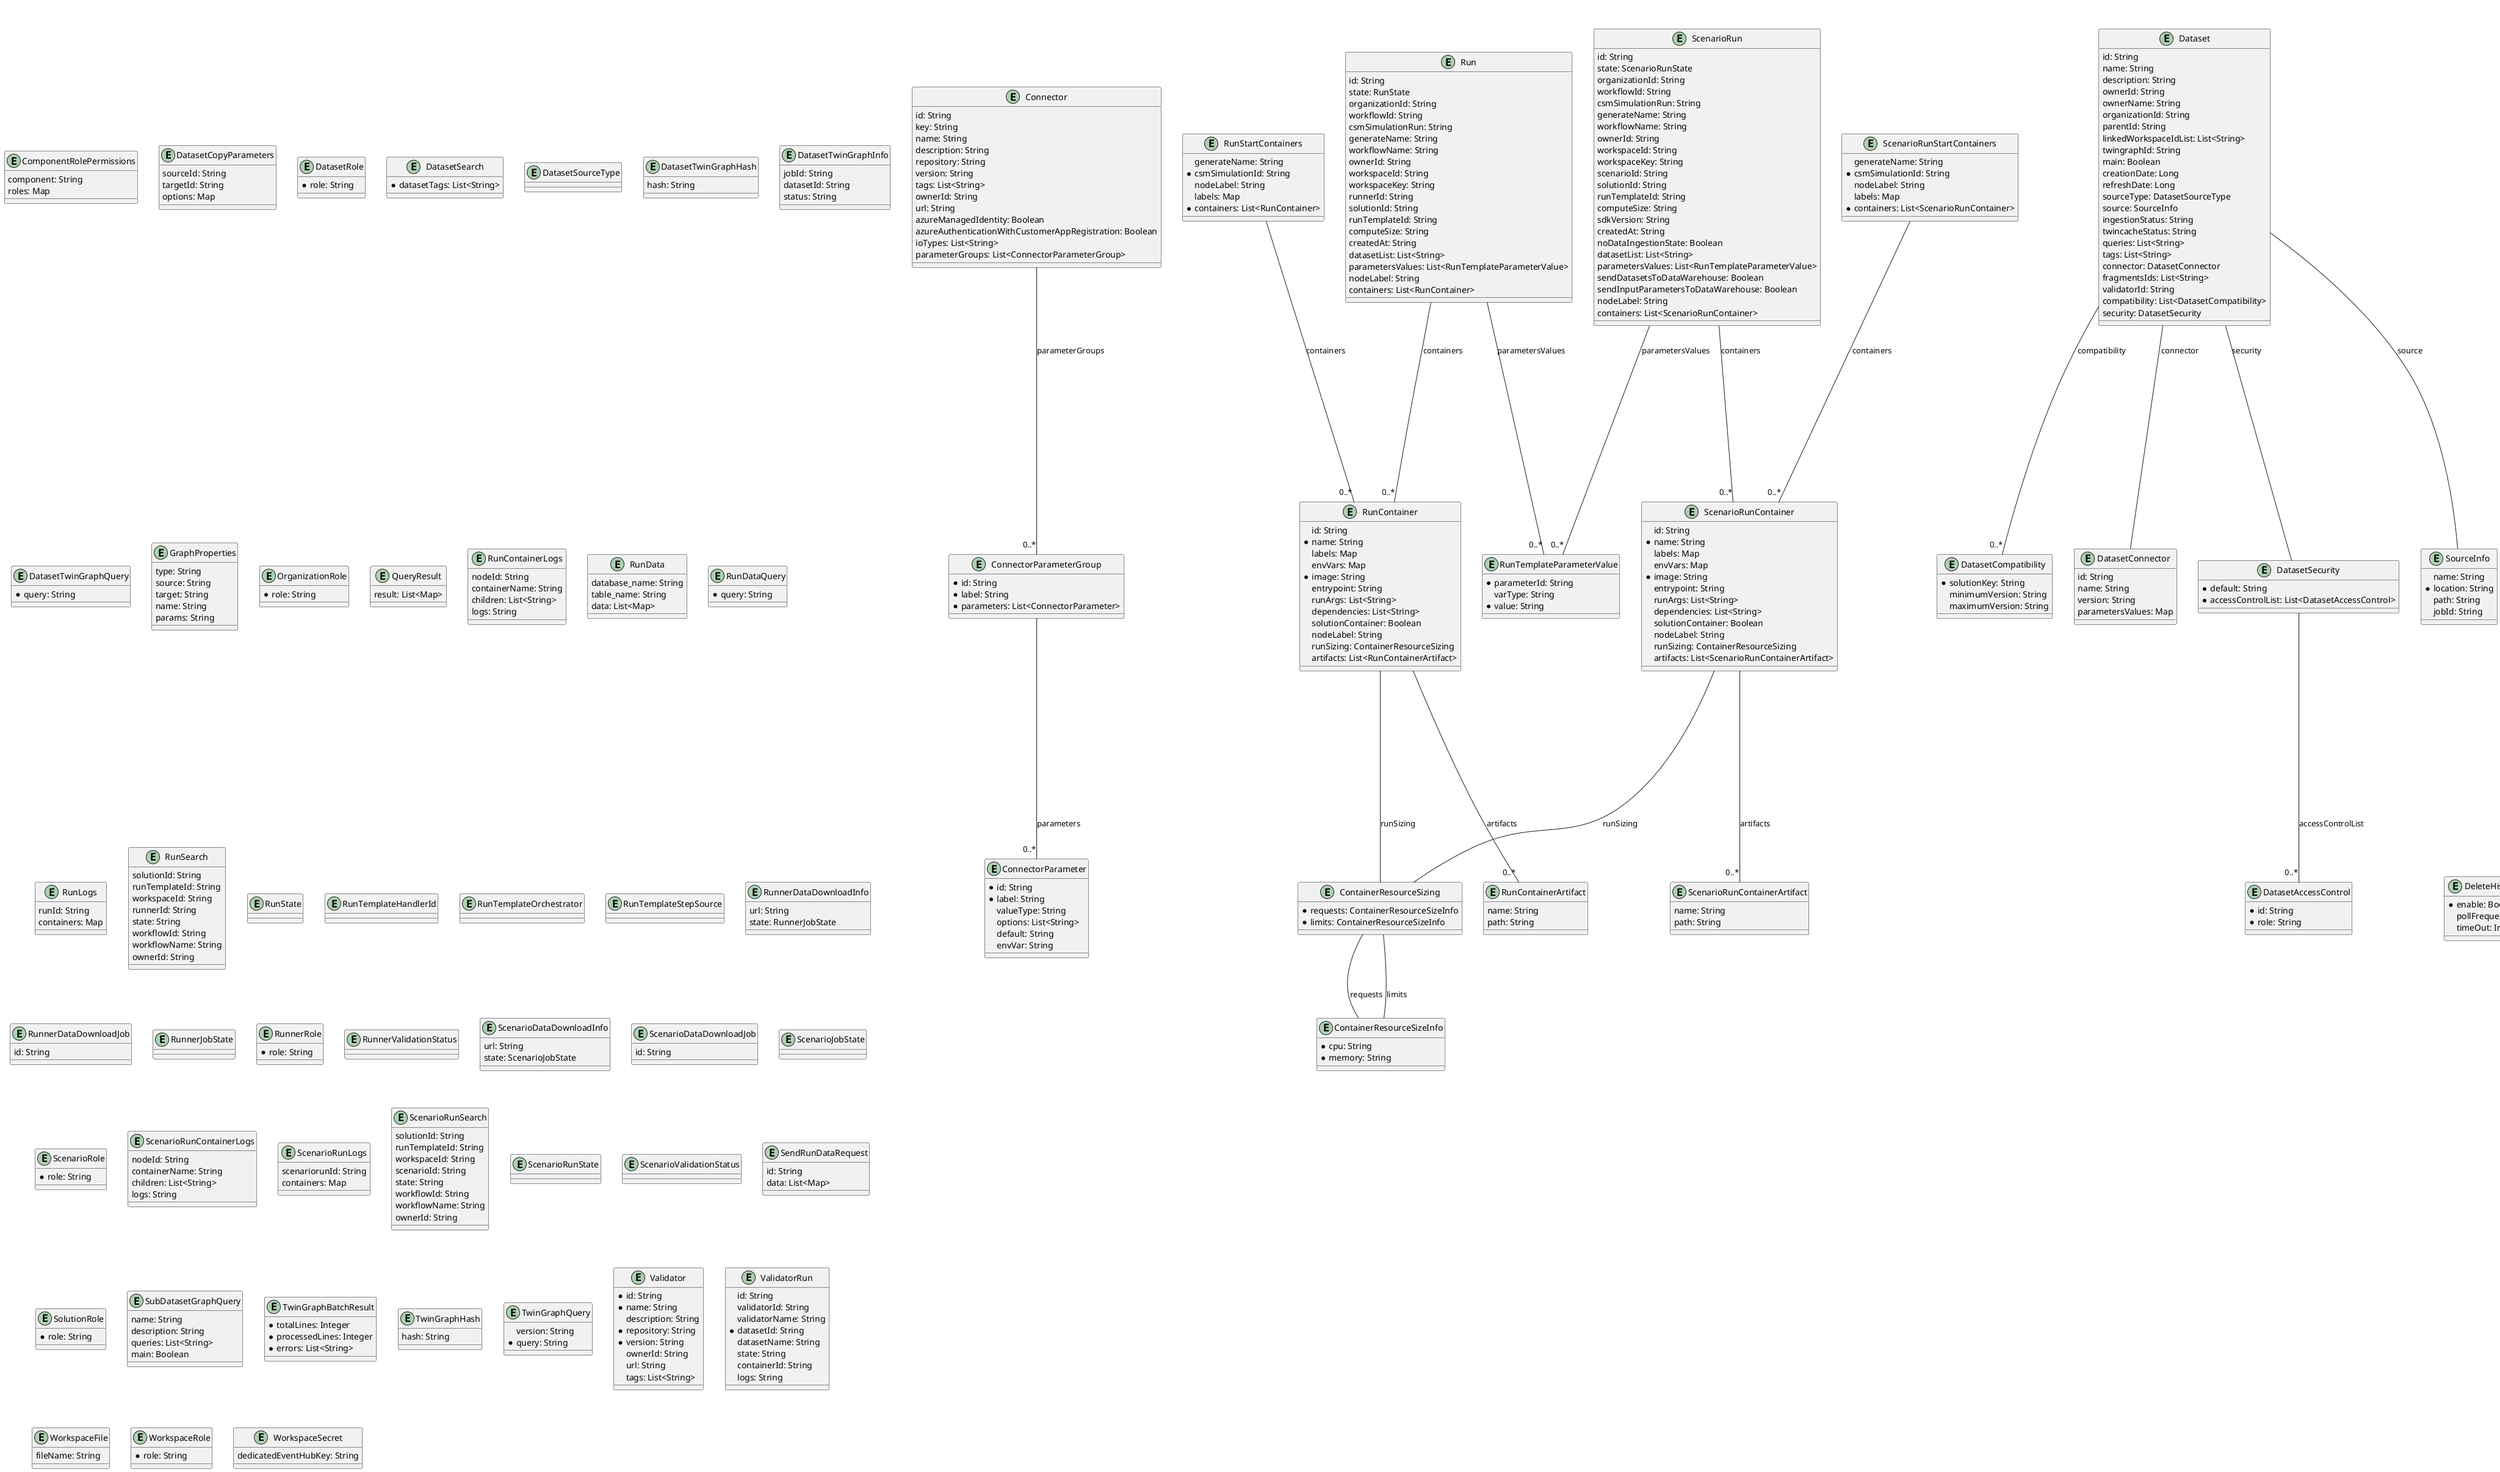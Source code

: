 @startuml

title Cosmo Tech Platform API Schemas Diagram

entity ComponentRolePermissions {
    component: String
    roles: Map
}

entity Connector {
    id: String
    key: String
    name: String
    description: String
    repository: String
    version: String
    tags: List<String>
    ownerId: String
    url: String
    azureManagedIdentity: Boolean
    azureAuthenticationWithCustomerAppRegistration: Boolean
    ioTypes: List<String>
    parameterGroups: List<ConnectorParameterGroup>
}

entity ConnectorParameter {
    * id: String
    * label: String
    valueType: String
    options: List<String>
    default: String
    envVar: String
}

entity ConnectorParameterGroup {
    * id: String
    * label: String
    * parameters: List<ConnectorParameter>
}

entity ContainerResourceSizeInfo {
    * cpu: String
    * memory: String
}

entity ContainerResourceSizing {
    * requests: ContainerResourceSizeInfo
    * limits: ContainerResourceSizeInfo
}

entity Dataset {
    id: String
    name: String
    description: String
    ownerId: String
    ownerName: String
    organizationId: String
    parentId: String
    linkedWorkspaceIdList: List<String>
    twingraphId: String
    main: Boolean
    creationDate: Long
    refreshDate: Long
    sourceType: DatasetSourceType
    source: SourceInfo
    ingestionStatus: String
    twincacheStatus: String
    queries: List<String>
    tags: List<String>
    connector: DatasetConnector
    fragmentsIds: List<String>
    validatorId: String
    compatibility: List<DatasetCompatibility>
    security: DatasetSecurity
}

entity DatasetAccessControl {
    * id: String
    * role: String
}

entity DatasetCompatibility {
    * solutionKey: String
    minimumVersion: String
    maximumVersion: String
}

entity DatasetConnector {
    id: String
    name: String
    version: String
    parametersValues: Map
}

entity DatasetCopyParameters {
    sourceId: String
    targetId: String
    options: Map
}

entity DatasetRole {
    * role: String
}

entity DatasetSearch {
    * datasetTags: List<String>
}

entity DatasetSecurity {
    * default: String
    * accessControlList: List<DatasetAccessControl>
}

entity DatasetSourceType {
}

entity DatasetTwinGraphHash {
    hash: String
}

entity DatasetTwinGraphInfo {
    jobId: String
    datasetId: String
    status: String
}

entity DatasetTwinGraphQuery {
    * query: String
}

entity DeleteHistoricalData {
    * enable: Boolean
    pollFrequency: Integer
    timeOut: Integer
}

entity FileUploadMetadata {
    name: String
    size: Integer
}

entity FileUploadValidation {
    nodes: List<FileUploadMetadata>
    edges: List<FileUploadMetadata>
}

entity GraphProperties {
    type: String
    source: String
    target: String
    name: String
    params: String
}

entity Organization {
    id: String
    name: String
    ownerId: String
    services: OrganizationServices
    security: OrganizationSecurity
}

entity OrganizationAccessControl {
    * id: String
    * role: String
}

entity OrganizationRole {
    * role: String
}

entity OrganizationSecurity {
    * default: String
    * accessControlList: List<OrganizationAccessControl>
}

entity OrganizationService {
    cloudService: String
    baseUri: String
    platformService: String
    resourceUri: String
    credentials: Map
}

entity OrganizationServices {
    tenantCredentials: Map
    storage: OrganizationService
    solutionsContainerRegistry: OrganizationService
}

entity QueryResult {
    result: List<Map>
}

entity ResourceSizeInfo {
    * cpu: String
    * memory: String
}

entity Run {
    id: String
    state: RunState
    organizationId: String
    workflowId: String
    csmSimulationRun: String
    generateName: String
    workflowName: String
    ownerId: String
    workspaceId: String
    workspaceKey: String
    runnerId: String
    solutionId: String
    runTemplateId: String
    computeSize: String
    createdAt: String
    datasetList: List<String>
    parametersValues: List<RunTemplateParameterValue>
    nodeLabel: String
    containers: List<RunContainer>
}

entity RunContainer {
    id: String
    * name: String
    labels: Map
    envVars: Map
    * image: String
    entrypoint: String
    runArgs: List<String>
    dependencies: List<String>
    solutionContainer: Boolean
    nodeLabel: String
    runSizing: ContainerResourceSizing
    artifacts: List<RunContainerArtifact>
}

entity RunContainerArtifact {
    name: String
    path: String
}

entity RunContainerLogs {
    nodeId: String
    containerName: String
    children: List<String>
    logs: String
}

entity RunData {
    database_name: String
    table_name: String
    data: List<Map>
}

entity RunDataQuery {
    * query: String
}

entity RunLogs {
    runId: String
    containers: Map
}

entity RunResourceRequested {
    cpu: Long
    memory: Long
}

entity RunSearch {
    solutionId: String
    runTemplateId: String
    workspaceId: String
    runnerId: String
    state: String
    workflowId: String
    workflowName: String
    ownerId: String
}

entity RunStartContainers {
    generateName: String
    * csmSimulationId: String
    nodeLabel: String
    labels: Map
    * containers: List<RunContainer>
}

entity RunState {
}

entity RunStatus {
    id: String
    organizationId: String
    workspaceId: String
    runnerId: String
    workflowId: String
    workflowName: String
    startTime: String
    endTime: String
    phase: String
    progress: String
    message: String
    estimatedDuration: Integer
    nodes: List<RunStatusNode>
    state: RunState
}

entity RunStatusNode {
    id: String
    name: String
    containerName: String
    outboundNodes: List<String>
    resourcesDuration: RunResourceRequested
    estimatedDuration: Integer
    hostNodeName: String
    message: String
    phase: String
    progress: String
    startTime: String
    endTime: String
}

entity RunTemplate {
    * id: String
    name: String
    labels: Map
    description: String
    csmSimulation: String
    tags: List<String>
    computeSize: String
    runSizing: RunTemplateResourceSizing
    noDataIngestionState: Boolean
    fetchDatasets: Boolean
    scenarioDataDownloadTransform: Boolean
    fetchScenarioParameters: Boolean
    applyParameters: Boolean
    validateData: Boolean
    sendDatasetsToDataWarehouse: Boolean
    sendInputParametersToDataWarehouse: Boolean
    preRun: Boolean
    run: Boolean
    postRun: Boolean
    parametersJson: Boolean
    parametersHandlerSource: RunTemplateStepSource
    datasetValidatorSource: RunTemplateStepSource
    preRunSource: RunTemplateStepSource
    runSource: RunTemplateStepSource
    postRunSource: RunTemplateStepSource
    scenariodataTransformSource: RunTemplateStepSource
    parameterGroups: List<String>
    stackSteps: Boolean
    gitRepositoryUrl: String
    gitBranchName: String
    runTemplateSourceDir: String
    orchestratorType: RunTemplateOrchestrator
    executionTimeout: Integer
    deleteHistoricalData: DeleteHistoricalData
}

entity RunTemplateHandlerId {
}

entity RunTemplateOrchestrator {
}

entity RunTemplateParameter {
    * id: String
    labels: Map
    varType: String
    defaultValue: String
    minValue: String
    maxValue: String
    regexValidation: String
    options: Map
}

entity RunTemplateParameterGroup {
    * id: String
    labels: Map
    isTable: Boolean
    options: Map
    parentId: String
    parameters: List<String>
}

entity RunTemplateParameterValue {
    * parameterId: String
    varType: String
    * value: String
}

entity RunTemplateResourceSizing {
    * requests: ResourceSizeInfo
    * limits: ResourceSizeInfo
}

entity RunTemplateStepSource {
}

entity Runner {
    id: String
    name: String
    description: String
    tags: List<String>
    parentId: String
    ownerId: String
    rootId: String
    solutionId: String
    runTemplateId: String
    organizationId: String
    workspaceId: String
    state: RunnerJobState
    creationDate: Long
    lastUpdate: Long
    ownerName: String
    solutionName: String
    runTemplateName: String
    datasetList: List<String>
    runSizing: RunnerResourceSizing
    parametersValues: List<RunnerRunTemplateParameterValue>
    lastRun: RunnerLastRun
    parentLastRun: RunnerParentLastRun
    rootLastRun: RunnerRootLastRun
    validationStatus: RunnerValidationStatus
    security: RunnerSecurity
}

entity RunnerAccessControl {
    * id: String
    * role: String
}

entity RunnerChangedParameterValue {
    parameterId: String
    varType: String
    value: String
    comparedValue: String
}

entity RunnerComparisonResult {
    runnerId: String
    comparedRunnerId: String
    changedValues: List<RunnerChangedParameterValue>
}

entity RunnerDataDownloadInfo {
    url: String
    state: RunnerJobState
}

entity RunnerDataDownloadJob {
    id: String
}

entity RunnerJobState {
}

entity RunnerLastRun {
}

entity RunnerParentLastRun {
}

entity RunnerResourceSizing {
    * requests: ResourceSizeInfo
    * limits: ResourceSizeInfo
}

entity RunnerRole {
    * role: String
}

entity RunnerRootLastRun {
}

entity RunnerRunTemplateParameterValue {
    * parameterId: String
    varType: String
    * value: String
    isInherited: Boolean
}

entity RunnerSecurity {
    * default: String
    * accessControlList: List<RunnerAccessControl>
}

entity RunnerValidationStatus {
}

entity Scenario {
    id: String
    name: String
    description: String
    tags: List<String>
    parentId: String
    ownerId: String
    rootId: String
    solutionId: String
    runTemplateId: String
    organizationId: String
    workspaceId: String
    state: ScenarioJobState
    creationDate: Long
    lastUpdate: Long
    ownerName: String
    solutionName: String
    runTemplateName: String
    datasetList: List<String>
    runSizing: ScenarioResourceSizing
    parametersValues: List<ScenarioRunTemplateParameterValue>
    lastRun: ScenarioLastRun
    parentLastRun: ScenarioLastRun
    rootLastRun: ScenarioLastRun
    validationStatus: ScenarioValidationStatus
    security: ScenarioSecurity
}

entity ScenarioAccessControl {
    * id: String
    * role: String
}

entity ScenarioChangedParameterValue {
    parameterId: String
    varType: String
    value: String
    comparedValue: String
}

entity ScenarioComparisonResult {
    scenarioId: String
    comparedScenarioId: String
    changedValues: List<ScenarioChangedParameterValue>
}

entity ScenarioDataDownloadInfo {
    url: String
    state: ScenarioJobState
}

entity ScenarioDataDownloadJob {
    id: String
}

entity ScenarioJobState {
}

entity ScenarioLastRun {
    scenarioRunId: String
    csmSimulationRun: String
    workflowId: String
    workflowName: String
}

entity ScenarioResourceSizing {
    * requests: ResourceSizeInfo
    * limits: ResourceSizeInfo
}

entity ScenarioRole {
    * role: String
}

entity ScenarioRun {
    id: String
    state: ScenarioRunState
    organizationId: String
    workflowId: String
    csmSimulationRun: String
    generateName: String
    workflowName: String
    ownerId: String
    workspaceId: String
    workspaceKey: String
    scenarioId: String
    solutionId: String
    runTemplateId: String
    computeSize: String
    sdkVersion: String
    createdAt: String
    noDataIngestionState: Boolean
    datasetList: List<String>
    parametersValues: List<RunTemplateParameterValue>
    sendDatasetsToDataWarehouse: Boolean
    sendInputParametersToDataWarehouse: Boolean
    nodeLabel: String
    containers: List<ScenarioRunContainer>
}

entity ScenarioRunContainer {
    id: String
    * name: String
    labels: Map
    envVars: Map
    * image: String
    entrypoint: String
    runArgs: List<String>
    dependencies: List<String>
    solutionContainer: Boolean
    nodeLabel: String
    runSizing: ContainerResourceSizing
    artifacts: List<ScenarioRunContainerArtifact>
}

entity ScenarioRunContainerArtifact {
    name: String
    path: String
}

entity ScenarioRunContainerLogs {
    nodeId: String
    containerName: String
    children: List<String>
    logs: String
}

entity ScenarioRunLogs {
    scenariorunId: String
    containers: Map
}

entity ScenarioRunResourceRequested {
    cpu: Long
    memory: Long
}

entity ScenarioRunSearch {
    solutionId: String
    runTemplateId: String
    workspaceId: String
    scenarioId: String
    state: String
    workflowId: String
    workflowName: String
    ownerId: String
}

entity ScenarioRunStartContainers {
    generateName: String
    * csmSimulationId: String
    nodeLabel: String
    labels: Map
    * containers: List<ScenarioRunContainer>
}

entity ScenarioRunState {
}

entity ScenarioRunStatus {
    id: String
    organizationId: String
    workflowId: String
    workflowName: String
    startTime: String
    endTime: String
    phase: String
    progress: String
    message: String
    estimatedDuration: Integer
    nodes: List<ScenarioRunStatusNode>
    state: ScenarioRunState
}

entity ScenarioRunStatusNode {
    id: String
    name: String
    containerName: String
    outboundNodes: List<String>
    resourcesDuration: ScenarioRunResourceRequested
    estimatedDuration: Integer
    hostNodeName: String
    message: String
    phase: String
    progress: String
    startTime: String
    endTime: String
}

entity ScenarioRunTemplateParameterValue {
    * parameterId: String
    varType: String
    * value: String
    isInherited: Boolean
}

entity ScenarioSecurity {
    * default: String
    * accessControlList: List<ScenarioAccessControl>
}

entity ScenarioValidationStatus {
}

entity SendRunDataRequest {
    id: String
    data: List<Map>
}

entity Solution {
    id: String
    organizationId: String
    key: String
    name: String
    description: String
    repository: String
    alwaysPull: Boolean
    csmSimulator: String
    version: String
    ownerId: String
    sdkVersion: String
    url: String
    tags: List<String>
    parameters: List<RunTemplateParameter>
    parameterGroups: List<RunTemplateParameterGroup>
    runTemplates: List<RunTemplate>
    security: SolutionSecurity
}

entity SolutionAccessControl {
    * id: String
    * role: String
}

entity SolutionRole {
    * role: String
}

entity SolutionSecurity {
    * default: String
    * accessControlList: List<SolutionAccessControl>
}

entity SourceInfo {
    name: String
    * location: String
    path: String
    jobId: String
}

entity SubDatasetGraphQuery {
    name: String
    description: String
    queries: List<String>
    main: Boolean
}

entity TwinGraphBatchResult {
    * totalLines: Integer
    * processedLines: Integer
    * errors: List<String>
}

entity TwinGraphHash {
    hash: String
}

entity TwinGraphQuery {
    version: String
    * query: String
}

entity Validator {
    * id: String
    * name: String
    description: String
    * repository: String
    * version: String
    ownerId: String
    url: String
    tags: List<String>
}

entity ValidatorRun {
    id: String
    validatorId: String
    validatorName: String
    * datasetId: String
    datasetName: String
    state: String
    containerId: String
    logs: String
}

entity Workspace {
    id: String
    organizationId: String
    * key: String
    * name: String
    description: String
    linkedDatasetIdList: List<String>
    version: String
    tags: List<String>
    ownerId: String
    * solution: WorkspaceSolution
    webApp: WorkspaceWebApp
    sendInputToDataWarehouse: Boolean
    useDedicatedEventHubNamespace: Boolean
    dedicatedEventHubSasKeyName: String
    dedicatedEventHubAuthenticationStrategy: String
    sendScenarioRunToEventHub: Boolean
    sendScenarioMetadataToEventHub: Boolean
    datasetCopy: Boolean
    security: WorkspaceSecurity
}

entity WorkspaceAccessControl {
    * id: String
    * role: String
}

entity WorkspaceFile {
    fileName: String
}

entity WorkspaceRole {
    * role: String
}

entity WorkspaceSecret {
    dedicatedEventHubKey: String
}

entity WorkspaceSecurity {
    * default: String
    * accessControlList: List<WorkspaceAccessControl>
}

entity WorkspaceSolution {
    solutionId: String
    runTemplateFilter: List<String>
    defaultRunTemplateDataset: Map
}

entity WorkspaceWebApp {
    * url: String
    iframes: Map
    options: Map
}

RunnerLastRun <|--- RunnerLastRun
RunnerLastRun <|--- RunnerParentLastRun
RunnerLastRun <|--- RunnerRootLastRun

ContainerResourceSizing -- ContainerResourceSizeInfo : requests
ContainerResourceSizing -- ContainerResourceSizeInfo : limits
SolutionSecurity -- "0..*" SolutionAccessControl : accessControlList
Scenario -- ScenarioResourceSizing : runSizing
Scenario -- "0..*" ScenarioRunTemplateParameterValue : parametersValues
Scenario -- ScenarioLastRun : lastRun
Scenario -- ScenarioLastRun : parentLastRun
Scenario -- ScenarioLastRun : rootLastRun
Scenario -- ScenarioSecurity : security
ScenarioRunStatus -- "0..*" ScenarioRunStatusNode : nodes
ScenarioResourceSizing -- ResourceSizeInfo : requests
ScenarioResourceSizing -- ResourceSizeInfo : limits
ScenarioSecurity -- "0..*" ScenarioAccessControl : accessControlList
Organization -- OrganizationServices : services
Organization -- OrganizationSecurity : security
FileUploadValidation -- "0..*" FileUploadMetadata : nodes
FileUploadValidation -- "0..*" FileUploadMetadata : edges
RunTemplate -- RunTemplateResourceSizing : runSizing
RunTemplate -- DeleteHistoricalData : deleteHistoricalData
Solution -- "0..*" RunTemplateParameter : parameters
Solution -- "0..*" RunTemplateParameterGroup : parameterGroups
Solution -- "0..*" RunTemplate : runTemplates
Solution -- SolutionSecurity : security
ScenarioComparisonResult -- "0..*" ScenarioChangedParameterValue : changedValues
Dataset -- SourceInfo : source
Dataset -- DatasetConnector : connector
Dataset -- "0..*" DatasetCompatibility : compatibility
Dataset -- DatasetSecurity : security
Run -- "0..*" RunTemplateParameterValue : parametersValues
Run -- "0..*" RunContainer : containers
OrganizationSecurity -- "0..*" OrganizationAccessControl : accessControlList
RunnerResourceSizing -- ResourceSizeInfo : requests
RunnerResourceSizing -- ResourceSizeInfo : limits
ScenarioRunStartContainers -- "0..*" ScenarioRunContainer : containers
RunTemplateResourceSizing -- ResourceSizeInfo : requests
RunTemplateResourceSizing -- ResourceSizeInfo : limits
DatasetSecurity -- "0..*" DatasetAccessControl : accessControlList
ScenarioRunContainer -- ContainerResourceSizing : runSizing
ScenarioRunContainer -- "0..*" ScenarioRunContainerArtifact : artifacts
RunStartContainers -- "0..*" RunContainer : containers
WorkspaceSecurity -- "0..*" WorkspaceAccessControl : accessControlList
ConnectorParameterGroup -- "0..*" ConnectorParameter : parameters
OrganizationServices -- OrganizationService : storage
OrganizationServices -- OrganizationService : solutionsContainerRegistry
ScenarioRun -- "0..*" RunTemplateParameterValue : parametersValues
ScenarioRun -- "0..*" ScenarioRunContainer : containers
RunContainer -- ContainerResourceSizing : runSizing
RunContainer -- "0..*" RunContainerArtifact : artifacts
ScenarioRunStatusNode -- ScenarioRunResourceRequested : resourcesDuration
Connector -- "0..*" ConnectorParameterGroup : parameterGroups
Runner -- RunnerResourceSizing : runSizing
Runner -- "0..*" RunnerRunTemplateParameterValue : parametersValues
Runner -- RunnerLastRun : lastRun
Runner -- RunnerParentLastRun : parentLastRun
Runner -- RunnerRootLastRun : rootLastRun
Runner -- RunnerSecurity : security
RunStatus -- "0..*" RunStatusNode : nodes
RunnerSecurity -- "0..*" RunnerAccessControl : accessControlList
RunStatusNode -- RunResourceRequested : resourcesDuration
RunnerComparisonResult -- "0..*" RunnerChangedParameterValue : changedValues
Workspace -- WorkspaceSolution : solution
Workspace -- WorkspaceWebApp : webApp
Workspace -- WorkspaceSecurity : security

@enduml